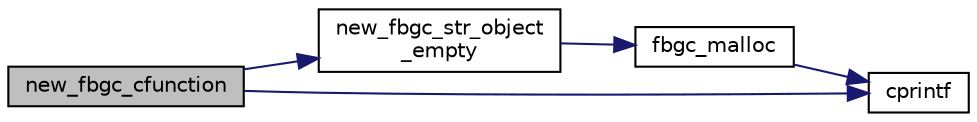 digraph "new_fbgc_cfunction"
{
  edge [fontname="Helvetica",fontsize="10",labelfontname="Helvetica",labelfontsize="10"];
  node [fontname="Helvetica",fontsize="10",shape=record];
  rankdir="LR";
  Node10 [label="new_fbgc_cfunction",height=0.2,width=0.4,color="black", fillcolor="grey75", style="filled", fontcolor="black"];
  Node10 -> Node11 [color="midnightblue",fontsize="10",style="solid",fontname="Helvetica"];
  Node11 [label="new_fbgc_str_object\l_empty",height=0.2,width=0.4,color="black", fillcolor="white", style="filled",URL="$str__object_8c.html#a7d2903336f73edf4ed0c60627d47823e"];
  Node11 -> Node12 [color="midnightblue",fontsize="10",style="solid",fontname="Helvetica"];
  Node12 [label="fbgc_malloc",height=0.2,width=0.4,color="black", fillcolor="white", style="filled",URL="$memory_8c.html#a41dd65ee24d51160659bf94bed90e998"];
  Node12 -> Node13 [color="midnightblue",fontsize="10",style="solid",fontname="Helvetica"];
  Node13 [label="cprintf",height=0.2,width=0.4,color="black", fillcolor="white", style="filled",URL="$error_8c.html#a30fee765292b076e015fc846035f2550"];
  Node10 -> Node13 [color="midnightblue",fontsize="10",style="solid",fontname="Helvetica"];
}
